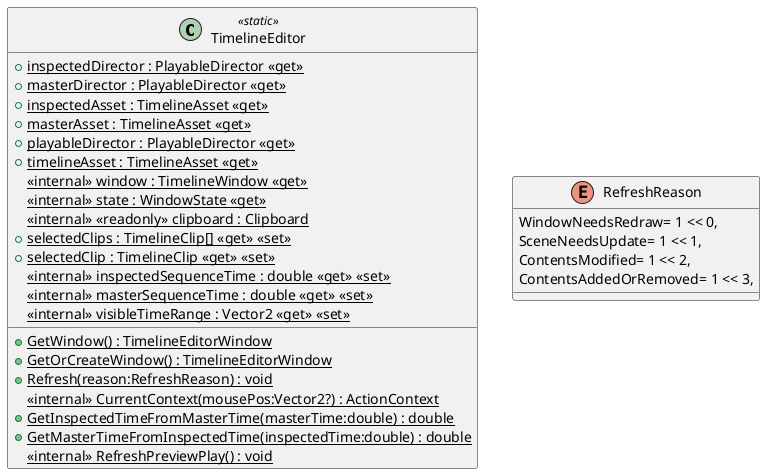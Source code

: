 @startuml
class TimelineEditor <<static>> {
    + {static} GetWindow() : TimelineEditorWindow
    + {static} GetOrCreateWindow() : TimelineEditorWindow
    + {static} inspectedDirector : PlayableDirector <<get>>
    + {static} masterDirector : PlayableDirector <<get>>
    + {static} inspectedAsset : TimelineAsset <<get>>
    + {static} masterAsset : TimelineAsset <<get>>
    + {static} playableDirector : PlayableDirector <<get>>
    + {static} timelineAsset : TimelineAsset <<get>>
    + {static} Refresh(reason:RefreshReason) : void
    <<internal>> {static} window : TimelineWindow <<get>>
    <<internal>> {static} state : WindowState <<get>>
    <<internal>> {static} <<readonly>> clipboard : Clipboard
    + {static} selectedClips : TimelineClip[] <<get>> <<set>>
    + {static} selectedClip : TimelineClip <<get>> <<set>>
    <<internal>> {static} inspectedSequenceTime : double <<get>> <<set>>
    <<internal>> {static} masterSequenceTime : double <<get>> <<set>>
    <<internal>> {static} visibleTimeRange : Vector2 <<get>> <<set>>
    <<internal>> {static} CurrentContext(mousePos:Vector2?) : ActionContext
    + {static} GetInspectedTimeFromMasterTime(masterTime:double) : double
    + {static} GetMasterTimeFromInspectedTime(inspectedTime:double) : double
    <<internal>> {static} RefreshPreviewPlay() : void
}
enum RefreshReason {
    WindowNeedsRedraw= 1 << 0,
    SceneNeedsUpdate= 1 << 1,
    ContentsModified= 1 << 2,
    ContentsAddedOrRemoved= 1 << 3,
}
@enduml

